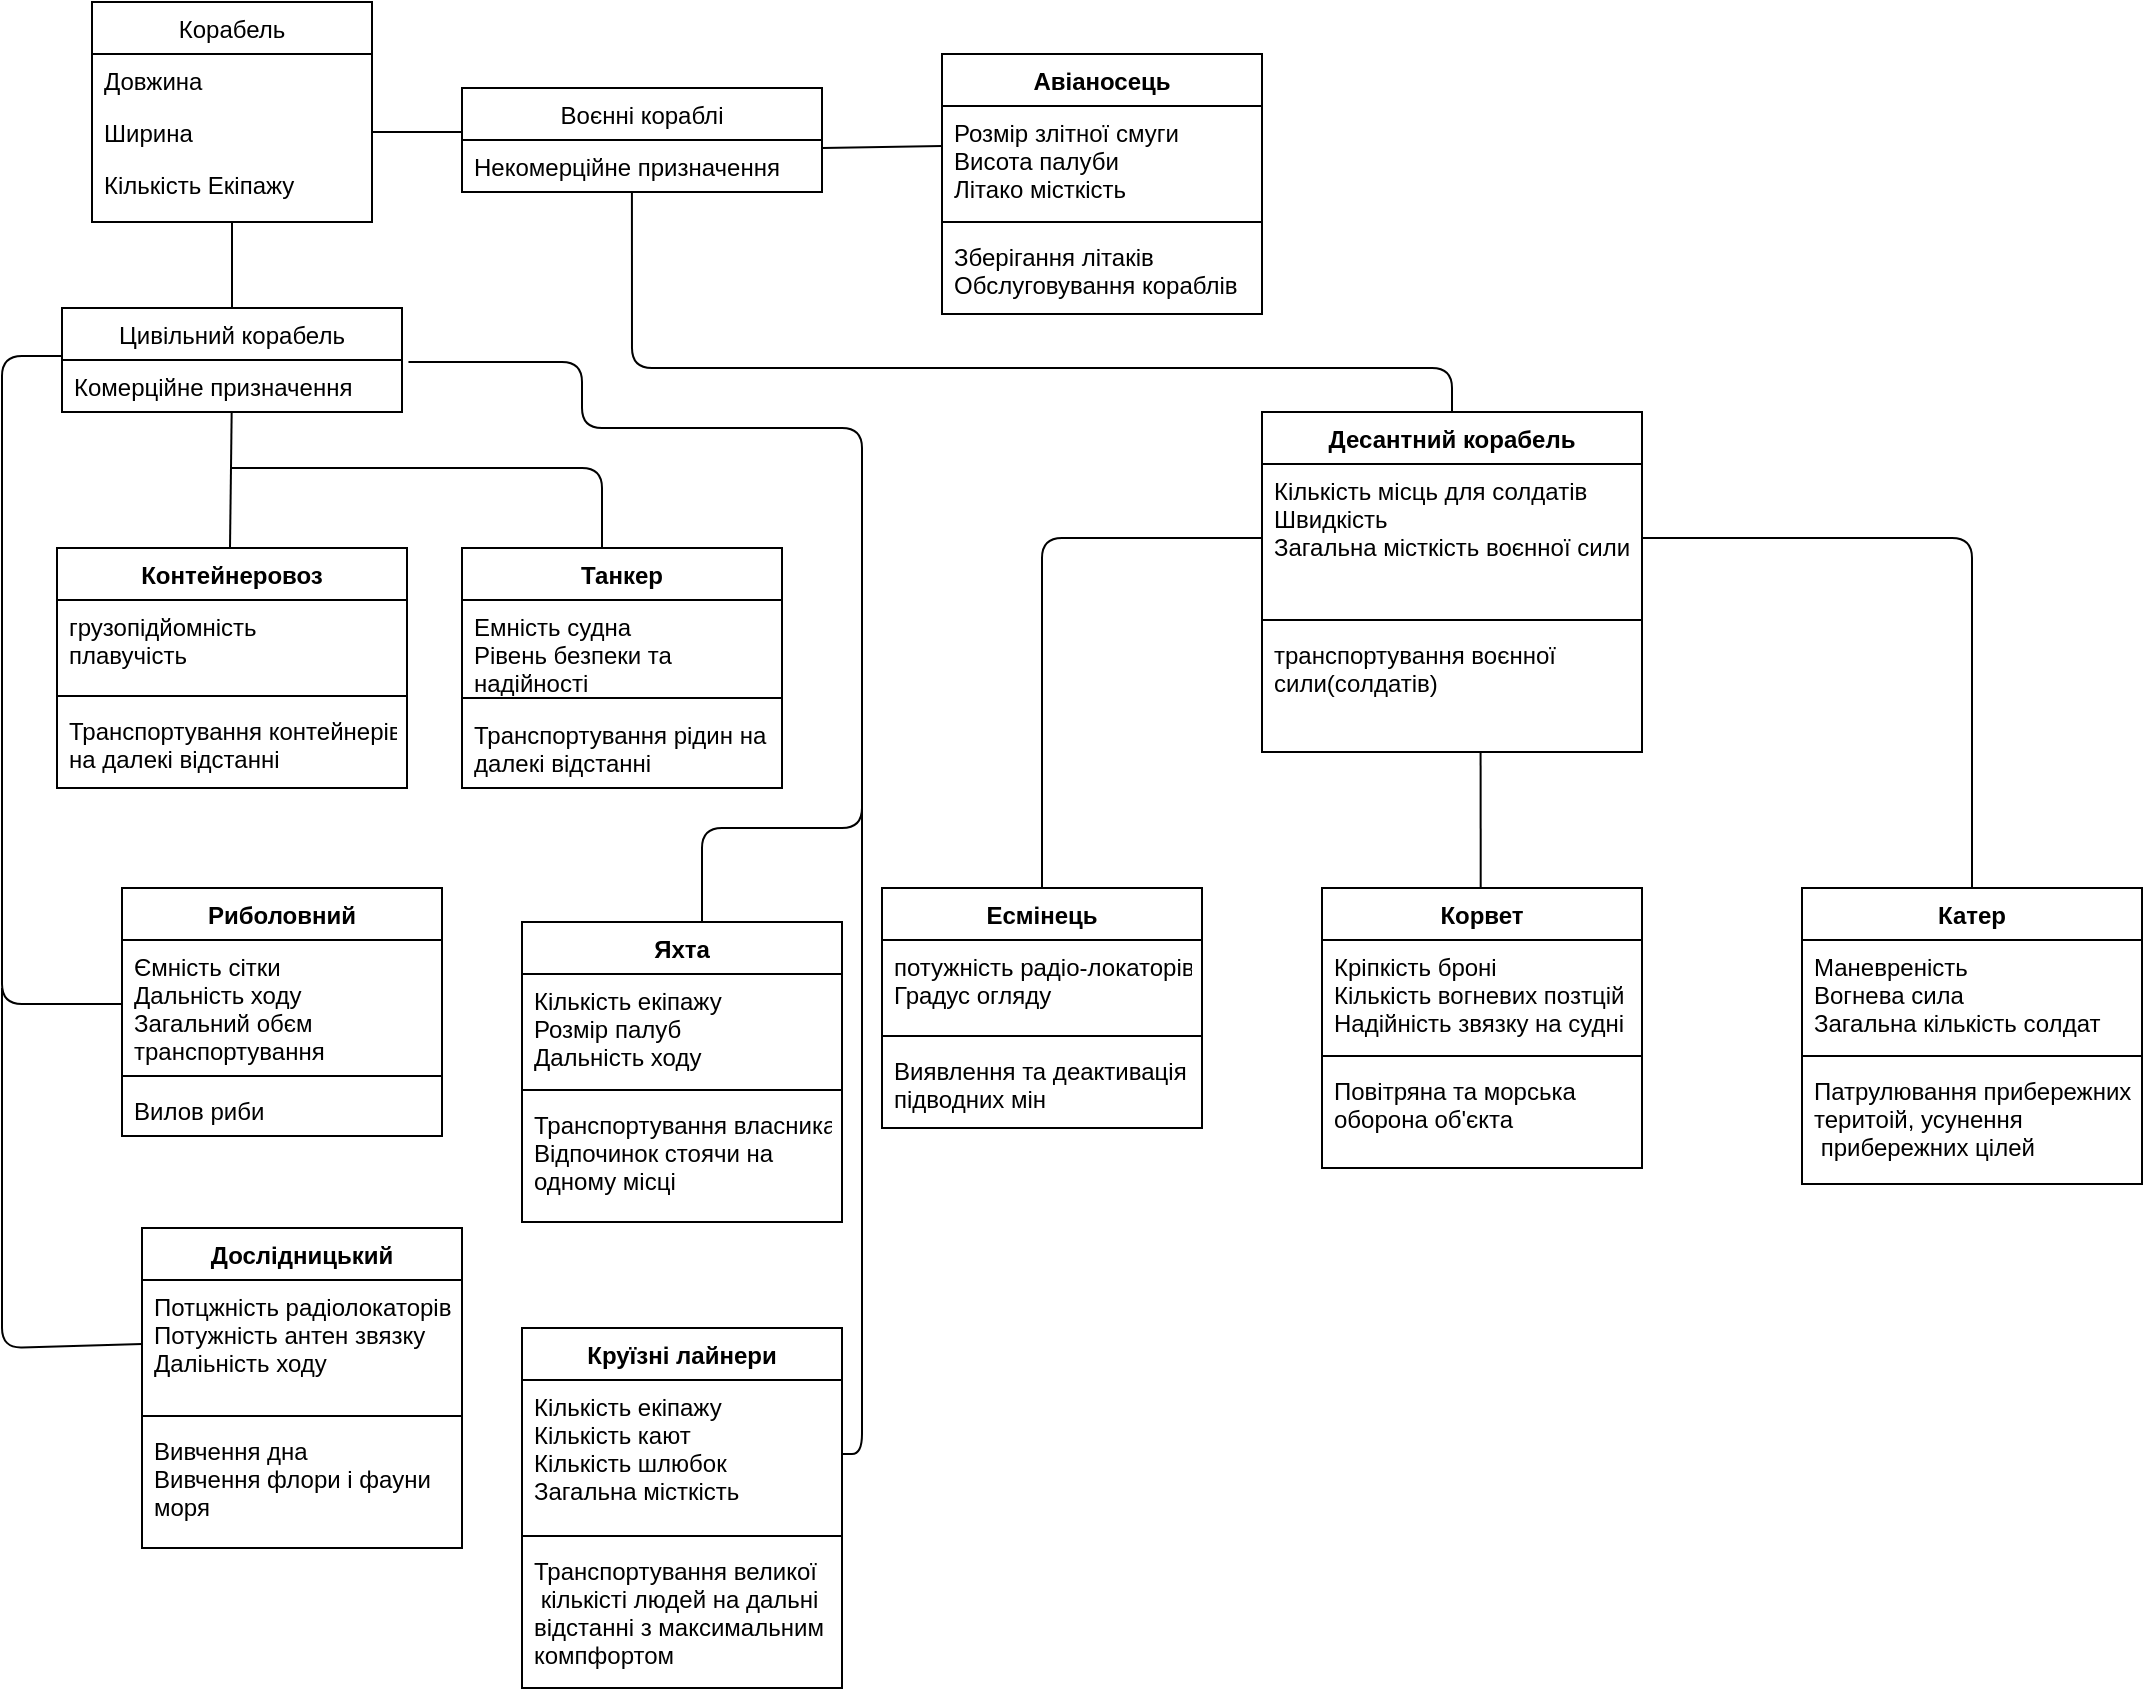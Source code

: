 <mxfile version="14.4.9" type="github">
  <diagram name="Page-1" id="c4acf3e9-155e-7222-9cf6-157b1a14988f">
    <mxGraphModel dx="1318" dy="1586" grid="1" gridSize="10" guides="1" tooltips="1" connect="1" arrows="1" fold="1" page="1" pageScale="1" pageWidth="850" pageHeight="1100" background="#ffffff" math="0" shadow="0">
      <root>
        <mxCell id="0" />
        <mxCell id="1" parent="0" />
        <mxCell id="MBrmrGQKFiDTjkyMA0DN-14" value="Корабель" style="swimlane;fontStyle=0;childLayout=stackLayout;horizontal=1;startSize=26;fillColor=none;horizontalStack=0;resizeParent=1;resizeParentMax=0;resizeLast=0;collapsible=1;marginBottom=0;" vertex="1" parent="1">
          <mxGeometry x="55" y="7" width="140" height="110" as="geometry" />
        </mxCell>
        <mxCell id="MBrmrGQKFiDTjkyMA0DN-15" value="Довжина&#xa;" style="text;strokeColor=none;fillColor=none;align=left;verticalAlign=top;spacingLeft=4;spacingRight=4;overflow=hidden;rotatable=0;points=[[0,0.5],[1,0.5]];portConstraint=eastwest;" vertex="1" parent="MBrmrGQKFiDTjkyMA0DN-14">
          <mxGeometry y="26" width="140" height="26" as="geometry" />
        </mxCell>
        <mxCell id="MBrmrGQKFiDTjkyMA0DN-16" value="Ширина" style="text;strokeColor=none;fillColor=none;align=left;verticalAlign=top;spacingLeft=4;spacingRight=4;overflow=hidden;rotatable=0;points=[[0,0.5],[1,0.5]];portConstraint=eastwest;" vertex="1" parent="MBrmrGQKFiDTjkyMA0DN-14">
          <mxGeometry y="52" width="140" height="26" as="geometry" />
        </mxCell>
        <mxCell id="MBrmrGQKFiDTjkyMA0DN-17" value="Кількість Екіпажу&#xa;" style="text;strokeColor=none;fillColor=none;align=left;verticalAlign=top;spacingLeft=4;spacingRight=4;overflow=hidden;rotatable=0;points=[[0,0.5],[1,0.5]];portConstraint=eastwest;" vertex="1" parent="MBrmrGQKFiDTjkyMA0DN-14">
          <mxGeometry y="78" width="140" height="32" as="geometry" />
        </mxCell>
        <mxCell id="MBrmrGQKFiDTjkyMA0DN-18" value="Цивільний корабель" style="swimlane;fontStyle=0;childLayout=stackLayout;horizontal=1;startSize=26;fillColor=none;horizontalStack=0;resizeParent=1;resizeParentMax=0;resizeLast=0;collapsible=1;marginBottom=0;" vertex="1" parent="1">
          <mxGeometry x="40" y="160" width="170" height="52" as="geometry" />
        </mxCell>
        <mxCell id="MBrmrGQKFiDTjkyMA0DN-19" value="Комерційне призначення" style="text;strokeColor=none;fillColor=none;align=left;verticalAlign=top;spacingLeft=4;spacingRight=4;overflow=hidden;rotatable=0;points=[[0,0.5],[1,0.5]];portConstraint=eastwest;" vertex="1" parent="MBrmrGQKFiDTjkyMA0DN-18">
          <mxGeometry y="26" width="170" height="26" as="geometry" />
        </mxCell>
        <mxCell id="MBrmrGQKFiDTjkyMA0DN-22" value="Воєнні кораблі" style="swimlane;fontStyle=0;childLayout=stackLayout;horizontal=1;startSize=26;fillColor=none;horizontalStack=0;resizeParent=1;resizeParentMax=0;resizeLast=0;collapsible=1;marginBottom=0;" vertex="1" parent="1">
          <mxGeometry x="240" y="50" width="180" height="52" as="geometry" />
        </mxCell>
        <mxCell id="MBrmrGQKFiDTjkyMA0DN-23" value="Некомерційне призначення" style="text;strokeColor=none;fillColor=none;align=left;verticalAlign=top;spacingLeft=4;spacingRight=4;overflow=hidden;rotatable=0;points=[[0,0.5],[1,0.5]];portConstraint=eastwest;" vertex="1" parent="MBrmrGQKFiDTjkyMA0DN-22">
          <mxGeometry y="26" width="180" height="26" as="geometry" />
        </mxCell>
        <mxCell id="MBrmrGQKFiDTjkyMA0DN-27" value="" style="endArrow=none;html=1;exitX=0.5;exitY=0;exitDx=0;exitDy=0;" edge="1" parent="1" source="MBrmrGQKFiDTjkyMA0DN-18" target="MBrmrGQKFiDTjkyMA0DN-17">
          <mxGeometry width="50" height="50" relative="1" as="geometry">
            <mxPoint x="280" y="380" as="sourcePoint" />
            <mxPoint x="330" y="330" as="targetPoint" />
          </mxGeometry>
        </mxCell>
        <mxCell id="MBrmrGQKFiDTjkyMA0DN-28" value="" style="endArrow=none;html=1;exitX=1;exitY=0.5;exitDx=0;exitDy=0;entryX=0;entryY=0.5;entryDx=0;entryDy=0;" edge="1" parent="1" source="MBrmrGQKFiDTjkyMA0DN-16">
          <mxGeometry width="50" height="50" relative="1" as="geometry">
            <mxPoint x="190" y="90" as="sourcePoint" />
            <mxPoint x="240" y="72.0" as="targetPoint" />
          </mxGeometry>
        </mxCell>
        <mxCell id="MBrmrGQKFiDTjkyMA0DN-33" value="" style="endArrow=none;html=1;exitX=1.002;exitY=0.152;exitDx=0;exitDy=0;exitPerimeter=0;entryX=0;entryY=0.5;entryDx=0;entryDy=0;" edge="1" parent="1" source="MBrmrGQKFiDTjkyMA0DN-23">
          <mxGeometry width="50" height="50" relative="1" as="geometry">
            <mxPoint x="420" y="110" as="sourcePoint" />
            <mxPoint x="480" y="79" as="targetPoint" />
          </mxGeometry>
        </mxCell>
        <mxCell id="MBrmrGQKFiDTjkyMA0DN-34" value="Авіаносець" style="swimlane;fontStyle=1;align=center;verticalAlign=top;childLayout=stackLayout;horizontal=1;startSize=26;horizontalStack=0;resizeParent=1;resizeParentMax=0;resizeLast=0;collapsible=1;marginBottom=0;" vertex="1" parent="1">
          <mxGeometry x="480" y="33" width="160" height="130" as="geometry" />
        </mxCell>
        <mxCell id="MBrmrGQKFiDTjkyMA0DN-35" value="Розмір злітної смуги&#xa;Висота палуби&#xa;Літако місткість" style="text;strokeColor=none;fillColor=none;align=left;verticalAlign=top;spacingLeft=4;spacingRight=4;overflow=hidden;rotatable=0;points=[[0,0.5],[1,0.5]];portConstraint=eastwest;" vertex="1" parent="MBrmrGQKFiDTjkyMA0DN-34">
          <mxGeometry y="26" width="160" height="54" as="geometry" />
        </mxCell>
        <mxCell id="MBrmrGQKFiDTjkyMA0DN-36" value="" style="line;strokeWidth=1;fillColor=none;align=left;verticalAlign=middle;spacingTop=-1;spacingLeft=3;spacingRight=3;rotatable=0;labelPosition=right;points=[];portConstraint=eastwest;" vertex="1" parent="MBrmrGQKFiDTjkyMA0DN-34">
          <mxGeometry y="80" width="160" height="8" as="geometry" />
        </mxCell>
        <mxCell id="MBrmrGQKFiDTjkyMA0DN-37" value="Зберігання літаків&#xa;Обслуговування кораблів" style="text;strokeColor=none;fillColor=none;align=left;verticalAlign=top;spacingLeft=4;spacingRight=4;overflow=hidden;rotatable=0;points=[[0,0.5],[1,0.5]];portConstraint=eastwest;" vertex="1" parent="MBrmrGQKFiDTjkyMA0DN-34">
          <mxGeometry y="88" width="160" height="42" as="geometry" />
        </mxCell>
        <mxCell id="MBrmrGQKFiDTjkyMA0DN-38" value="Десантний корабель" style="swimlane;fontStyle=1;align=center;verticalAlign=top;childLayout=stackLayout;horizontal=1;startSize=26;horizontalStack=0;resizeParent=1;resizeParentMax=0;resizeLast=0;collapsible=1;marginBottom=0;" vertex="1" parent="1">
          <mxGeometry x="640" y="212" width="190" height="170" as="geometry" />
        </mxCell>
        <mxCell id="MBrmrGQKFiDTjkyMA0DN-39" value="Кількість місць для солдатів&#xa;Швидкість&#xa;Загальна місткість воєнної сили" style="text;strokeColor=none;fillColor=none;align=left;verticalAlign=top;spacingLeft=4;spacingRight=4;overflow=hidden;rotatable=0;points=[[0,0.5],[1,0.5]];portConstraint=eastwest;" vertex="1" parent="MBrmrGQKFiDTjkyMA0DN-38">
          <mxGeometry y="26" width="190" height="74" as="geometry" />
        </mxCell>
        <mxCell id="MBrmrGQKFiDTjkyMA0DN-40" value="" style="line;strokeWidth=1;fillColor=none;align=left;verticalAlign=middle;spacingTop=-1;spacingLeft=3;spacingRight=3;rotatable=0;labelPosition=right;points=[];portConstraint=eastwest;" vertex="1" parent="MBrmrGQKFiDTjkyMA0DN-38">
          <mxGeometry y="100" width="190" height="8" as="geometry" />
        </mxCell>
        <mxCell id="MBrmrGQKFiDTjkyMA0DN-41" value="транспортування воєнної &#xa;сили(солдатів)" style="text;strokeColor=none;fillColor=none;align=left;verticalAlign=top;spacingLeft=4;spacingRight=4;overflow=hidden;rotatable=0;points=[[0,0.5],[1,0.5]];portConstraint=eastwest;" vertex="1" parent="MBrmrGQKFiDTjkyMA0DN-38">
          <mxGeometry y="108" width="190" height="62" as="geometry" />
        </mxCell>
        <mxCell id="MBrmrGQKFiDTjkyMA0DN-43" value="" style="endArrow=none;html=1;exitX=0.5;exitY=0;exitDx=0;exitDy=0;entryX=0.472;entryY=1.011;entryDx=0;entryDy=0;entryPerimeter=0;" edge="1" parent="1" source="MBrmrGQKFiDTjkyMA0DN-38" target="MBrmrGQKFiDTjkyMA0DN-23">
          <mxGeometry width="50" height="50" relative="1" as="geometry">
            <mxPoint x="490" y="220" as="sourcePoint" />
            <mxPoint x="329" y="107" as="targetPoint" />
            <Array as="points">
              <mxPoint x="735" y="190" />
              <mxPoint x="325" y="190" />
            </Array>
          </mxGeometry>
        </mxCell>
        <mxCell id="MBrmrGQKFiDTjkyMA0DN-48" value="Есмінець" style="swimlane;fontStyle=1;align=center;verticalAlign=top;childLayout=stackLayout;horizontal=1;startSize=26;horizontalStack=0;resizeParent=1;resizeParentMax=0;resizeLast=0;collapsible=1;marginBottom=0;" vertex="1" parent="1">
          <mxGeometry x="450" y="450" width="160" height="120" as="geometry" />
        </mxCell>
        <mxCell id="MBrmrGQKFiDTjkyMA0DN-49" value="потужність радіо-локаторів&#xa;Градус огляду" style="text;strokeColor=none;fillColor=none;align=left;verticalAlign=top;spacingLeft=4;spacingRight=4;overflow=hidden;rotatable=0;points=[[0,0.5],[1,0.5]];portConstraint=eastwest;" vertex="1" parent="MBrmrGQKFiDTjkyMA0DN-48">
          <mxGeometry y="26" width="160" height="44" as="geometry" />
        </mxCell>
        <mxCell id="MBrmrGQKFiDTjkyMA0DN-50" value="" style="line;strokeWidth=1;fillColor=none;align=left;verticalAlign=middle;spacingTop=-1;spacingLeft=3;spacingRight=3;rotatable=0;labelPosition=right;points=[];portConstraint=eastwest;" vertex="1" parent="MBrmrGQKFiDTjkyMA0DN-48">
          <mxGeometry y="70" width="160" height="8" as="geometry" />
        </mxCell>
        <mxCell id="MBrmrGQKFiDTjkyMA0DN-51" value="Виявлення та деактивація &#xa;підводних мін" style="text;strokeColor=none;fillColor=none;align=left;verticalAlign=top;spacingLeft=4;spacingRight=4;overflow=hidden;rotatable=0;points=[[0,0.5],[1,0.5]];portConstraint=eastwest;" vertex="1" parent="MBrmrGQKFiDTjkyMA0DN-48">
          <mxGeometry y="78" width="160" height="42" as="geometry" />
        </mxCell>
        <mxCell id="MBrmrGQKFiDTjkyMA0DN-52" value="" style="endArrow=none;html=1;exitX=0.5;exitY=0;exitDx=0;exitDy=0;entryX=0;entryY=0.5;entryDx=0;entryDy=0;" edge="1" parent="1" source="MBrmrGQKFiDTjkyMA0DN-48" target="MBrmrGQKFiDTjkyMA0DN-39">
          <mxGeometry width="50" height="50" relative="1" as="geometry">
            <mxPoint x="290" y="420" as="sourcePoint" />
            <mxPoint x="340" y="370" as="targetPoint" />
            <Array as="points">
              <mxPoint x="530" y="275" />
            </Array>
          </mxGeometry>
        </mxCell>
        <mxCell id="MBrmrGQKFiDTjkyMA0DN-53" value="" style="endArrow=none;html=1;exitX=0.496;exitY=0;exitDx=0;exitDy=0;exitPerimeter=0;" edge="1" parent="1" source="MBrmrGQKFiDTjkyMA0DN-54">
          <mxGeometry width="50" height="50" relative="1" as="geometry">
            <mxPoint x="749.29" y="442" as="sourcePoint" />
            <mxPoint x="749.29" y="382" as="targetPoint" />
          </mxGeometry>
        </mxCell>
        <mxCell id="MBrmrGQKFiDTjkyMA0DN-54" value="Корвет" style="swimlane;fontStyle=1;align=center;verticalAlign=top;childLayout=stackLayout;horizontal=1;startSize=26;horizontalStack=0;resizeParent=1;resizeParentMax=0;resizeLast=0;collapsible=1;marginBottom=0;" vertex="1" parent="1">
          <mxGeometry x="670" y="450" width="160" height="140" as="geometry" />
        </mxCell>
        <mxCell id="MBrmrGQKFiDTjkyMA0DN-55" value="Кріпкість броні&#xa;Кількість вогневих позтцій&#xa;Надійність звязку на судні" style="text;strokeColor=none;fillColor=none;align=left;verticalAlign=top;spacingLeft=4;spacingRight=4;overflow=hidden;rotatable=0;points=[[0,0.5],[1,0.5]];portConstraint=eastwest;" vertex="1" parent="MBrmrGQKFiDTjkyMA0DN-54">
          <mxGeometry y="26" width="160" height="54" as="geometry" />
        </mxCell>
        <mxCell id="MBrmrGQKFiDTjkyMA0DN-56" value="" style="line;strokeWidth=1;fillColor=none;align=left;verticalAlign=middle;spacingTop=-1;spacingLeft=3;spacingRight=3;rotatable=0;labelPosition=right;points=[];portConstraint=eastwest;" vertex="1" parent="MBrmrGQKFiDTjkyMA0DN-54">
          <mxGeometry y="80" width="160" height="8" as="geometry" />
        </mxCell>
        <mxCell id="MBrmrGQKFiDTjkyMA0DN-57" value="Повітряна та морська&#xa;оборона об&#39;єкта" style="text;strokeColor=none;fillColor=none;align=left;verticalAlign=top;spacingLeft=4;spacingRight=4;overflow=hidden;rotatable=0;points=[[0,0.5],[1,0.5]];portConstraint=eastwest;" vertex="1" parent="MBrmrGQKFiDTjkyMA0DN-54">
          <mxGeometry y="88" width="160" height="52" as="geometry" />
        </mxCell>
        <mxCell id="MBrmrGQKFiDTjkyMA0DN-58" value="" style="endArrow=none;html=1;exitX=1;exitY=0.5;exitDx=0;exitDy=0;entryX=0.5;entryY=0;entryDx=0;entryDy=0;" edge="1" parent="1" source="MBrmrGQKFiDTjkyMA0DN-39" target="MBrmrGQKFiDTjkyMA0DN-59">
          <mxGeometry width="50" height="50" relative="1" as="geometry">
            <mxPoint x="650" y="320" as="sourcePoint" />
            <mxPoint x="770" y="460" as="targetPoint" />
            <Array as="points">
              <mxPoint x="995" y="275" />
            </Array>
          </mxGeometry>
        </mxCell>
        <mxCell id="MBrmrGQKFiDTjkyMA0DN-59" value="Катер" style="swimlane;fontStyle=1;align=center;verticalAlign=top;childLayout=stackLayout;horizontal=1;startSize=26;horizontalStack=0;resizeParent=1;resizeParentMax=0;resizeLast=0;collapsible=1;marginBottom=0;" vertex="1" parent="1">
          <mxGeometry x="910" y="450" width="170" height="148" as="geometry" />
        </mxCell>
        <mxCell id="MBrmrGQKFiDTjkyMA0DN-60" value="Маневреність&#xa;Вогнева сила&#xa;Загальна кількість солдат" style="text;strokeColor=none;fillColor=none;align=left;verticalAlign=top;spacingLeft=4;spacingRight=4;overflow=hidden;rotatable=0;points=[[0,0.5],[1,0.5]];portConstraint=eastwest;" vertex="1" parent="MBrmrGQKFiDTjkyMA0DN-59">
          <mxGeometry y="26" width="170" height="54" as="geometry" />
        </mxCell>
        <mxCell id="MBrmrGQKFiDTjkyMA0DN-61" value="" style="line;strokeWidth=1;fillColor=none;align=left;verticalAlign=middle;spacingTop=-1;spacingLeft=3;spacingRight=3;rotatable=0;labelPosition=right;points=[];portConstraint=eastwest;" vertex="1" parent="MBrmrGQKFiDTjkyMA0DN-59">
          <mxGeometry y="80" width="170" height="8" as="geometry" />
        </mxCell>
        <mxCell id="MBrmrGQKFiDTjkyMA0DN-62" value="Патрулювання прибережних &#xa;теритоій, усунення&#xa; прибережних цілей&#xa;" style="text;strokeColor=none;fillColor=none;align=left;verticalAlign=top;spacingLeft=4;spacingRight=4;overflow=hidden;rotatable=0;points=[[0,0.5],[1,0.5]];portConstraint=eastwest;" vertex="1" parent="MBrmrGQKFiDTjkyMA0DN-59">
          <mxGeometry y="88" width="170" height="60" as="geometry" />
        </mxCell>
        <mxCell id="MBrmrGQKFiDTjkyMA0DN-63" value="Контейнеровоз" style="swimlane;fontStyle=1;align=center;verticalAlign=top;childLayout=stackLayout;horizontal=1;startSize=26;horizontalStack=0;resizeParent=1;resizeParentMax=0;resizeLast=0;collapsible=1;marginBottom=0;" vertex="1" parent="1">
          <mxGeometry x="37.5" y="280" width="175" height="120" as="geometry" />
        </mxCell>
        <mxCell id="MBrmrGQKFiDTjkyMA0DN-64" value="грузопідйомність&#xa;плавучість" style="text;strokeColor=none;fillColor=none;align=left;verticalAlign=top;spacingLeft=4;spacingRight=4;overflow=hidden;rotatable=0;points=[[0,0.5],[1,0.5]];portConstraint=eastwest;" vertex="1" parent="MBrmrGQKFiDTjkyMA0DN-63">
          <mxGeometry y="26" width="175" height="44" as="geometry" />
        </mxCell>
        <mxCell id="MBrmrGQKFiDTjkyMA0DN-65" value="" style="line;strokeWidth=1;fillColor=none;align=left;verticalAlign=middle;spacingTop=-1;spacingLeft=3;spacingRight=3;rotatable=0;labelPosition=right;points=[];portConstraint=eastwest;" vertex="1" parent="MBrmrGQKFiDTjkyMA0DN-63">
          <mxGeometry y="70" width="175" height="8" as="geometry" />
        </mxCell>
        <mxCell id="MBrmrGQKFiDTjkyMA0DN-66" value="Транспортування контейнерів &#xa;на далекі відстанні" style="text;strokeColor=none;fillColor=none;align=left;verticalAlign=top;spacingLeft=4;spacingRight=4;overflow=hidden;rotatable=0;points=[[0,0.5],[1,0.5]];portConstraint=eastwest;" vertex="1" parent="MBrmrGQKFiDTjkyMA0DN-63">
          <mxGeometry y="78" width="175" height="42" as="geometry" />
        </mxCell>
        <mxCell id="MBrmrGQKFiDTjkyMA0DN-67" value="" style="endArrow=none;html=1;" edge="1" parent="1" target="MBrmrGQKFiDTjkyMA0DN-19">
          <mxGeometry width="50" height="50" relative="1" as="geometry">
            <mxPoint x="124" y="280" as="sourcePoint" />
            <mxPoint x="150" y="220" as="targetPoint" />
          </mxGeometry>
        </mxCell>
        <mxCell id="MBrmrGQKFiDTjkyMA0DN-68" value="" style="endArrow=none;html=1;" edge="1" parent="1">
          <mxGeometry width="50" height="50" relative="1" as="geometry">
            <mxPoint x="125" y="240" as="sourcePoint" />
            <mxPoint x="310" y="280" as="targetPoint" />
            <Array as="points">
              <mxPoint x="310" y="240" />
            </Array>
          </mxGeometry>
        </mxCell>
        <mxCell id="MBrmrGQKFiDTjkyMA0DN-69" value="Танкер" style="swimlane;fontStyle=1;align=center;verticalAlign=top;childLayout=stackLayout;horizontal=1;startSize=26;horizontalStack=0;resizeParent=1;resizeParentMax=0;resizeLast=0;collapsible=1;marginBottom=0;" vertex="1" parent="1">
          <mxGeometry x="240" y="280" width="160" height="120" as="geometry" />
        </mxCell>
        <mxCell id="MBrmrGQKFiDTjkyMA0DN-70" value="Емність судна&#xa;Рівень безпеки та &#xa;надійності" style="text;strokeColor=none;fillColor=none;align=left;verticalAlign=top;spacingLeft=4;spacingRight=4;overflow=hidden;rotatable=0;points=[[0,0.5],[1,0.5]];portConstraint=eastwest;" vertex="1" parent="MBrmrGQKFiDTjkyMA0DN-69">
          <mxGeometry y="26" width="160" height="44" as="geometry" />
        </mxCell>
        <mxCell id="MBrmrGQKFiDTjkyMA0DN-71" value="" style="line;strokeWidth=1;fillColor=none;align=left;verticalAlign=middle;spacingTop=-1;spacingLeft=3;spacingRight=3;rotatable=0;labelPosition=right;points=[];portConstraint=eastwest;" vertex="1" parent="MBrmrGQKFiDTjkyMA0DN-69">
          <mxGeometry y="70" width="160" height="10" as="geometry" />
        </mxCell>
        <mxCell id="MBrmrGQKFiDTjkyMA0DN-72" value="Транспортування рідин на&#xa;далекі відстанні" style="text;strokeColor=none;fillColor=none;align=left;verticalAlign=top;spacingLeft=4;spacingRight=4;overflow=hidden;rotatable=0;points=[[0,0.5],[1,0.5]];portConstraint=eastwest;" vertex="1" parent="MBrmrGQKFiDTjkyMA0DN-69">
          <mxGeometry y="80" width="160" height="40" as="geometry" />
        </mxCell>
        <mxCell id="MBrmrGQKFiDTjkyMA0DN-73" value="" style="endArrow=none;html=1;exitX=0;exitY=0.5;exitDx=0;exitDy=0;" edge="1" parent="1" source="MBrmrGQKFiDTjkyMA0DN-78">
          <mxGeometry width="50" height="50" relative="1" as="geometry">
            <mxPoint x="80" y="490" as="sourcePoint" />
            <mxPoint x="40" y="184" as="targetPoint" />
            <Array as="points">
              <mxPoint x="10" y="508" />
              <mxPoint x="10" y="184" />
            </Array>
          </mxGeometry>
        </mxCell>
        <mxCell id="MBrmrGQKFiDTjkyMA0DN-74" value="Риболовний" style="swimlane;fontStyle=1;align=center;verticalAlign=top;childLayout=stackLayout;horizontal=1;startSize=26;horizontalStack=0;resizeParent=1;resizeParentMax=0;resizeLast=0;collapsible=1;marginBottom=0;" vertex="1" parent="1">
          <mxGeometry x="70" y="450" width="160" height="124" as="geometry" />
        </mxCell>
        <mxCell id="MBrmrGQKFiDTjkyMA0DN-78" value="Ємність сітки&#xa;Дальність ходу&#xa;Загальний обєм&#xa;транспортування" style="text;strokeColor=none;fillColor=none;align=left;verticalAlign=top;spacingLeft=4;spacingRight=4;overflow=hidden;rotatable=0;points=[[0,0.5],[1,0.5]];portConstraint=eastwest;" vertex="1" parent="MBrmrGQKFiDTjkyMA0DN-74">
          <mxGeometry y="26" width="160" height="64" as="geometry" />
        </mxCell>
        <mxCell id="MBrmrGQKFiDTjkyMA0DN-76" value="" style="line;strokeWidth=1;fillColor=none;align=left;verticalAlign=middle;spacingTop=-1;spacingLeft=3;spacingRight=3;rotatable=0;labelPosition=right;points=[];portConstraint=eastwest;" vertex="1" parent="MBrmrGQKFiDTjkyMA0DN-74">
          <mxGeometry y="90" width="160" height="8" as="geometry" />
        </mxCell>
        <mxCell id="MBrmrGQKFiDTjkyMA0DN-77" value="Вилов риби" style="text;strokeColor=none;fillColor=none;align=left;verticalAlign=top;spacingLeft=4;spacingRight=4;overflow=hidden;rotatable=0;points=[[0,0.5],[1,0.5]];portConstraint=eastwest;" vertex="1" parent="MBrmrGQKFiDTjkyMA0DN-74">
          <mxGeometry y="98" width="160" height="26" as="geometry" />
        </mxCell>
        <mxCell id="MBrmrGQKFiDTjkyMA0DN-79" value="" style="endArrow=none;html=1;exitX=0;exitY=0.5;exitDx=0;exitDy=0;" edge="1" parent="1" source="MBrmrGQKFiDTjkyMA0DN-81">
          <mxGeometry width="50" height="50" relative="1" as="geometry">
            <mxPoint x="60" y="718" as="sourcePoint" />
            <mxPoint x="10" y="500" as="targetPoint" />
            <Array as="points">
              <mxPoint x="10" y="680" />
            </Array>
          </mxGeometry>
        </mxCell>
        <mxCell id="MBrmrGQKFiDTjkyMA0DN-80" value="Дослідницький" style="swimlane;fontStyle=1;align=center;verticalAlign=top;childLayout=stackLayout;horizontal=1;startSize=26;horizontalStack=0;resizeParent=1;resizeParentMax=0;resizeLast=0;collapsible=1;marginBottom=0;" vertex="1" parent="1">
          <mxGeometry x="80" y="620" width="160" height="160" as="geometry" />
        </mxCell>
        <mxCell id="MBrmrGQKFiDTjkyMA0DN-81" value="Потцжність радіолокаторів&#xa;Потужність антен звязку &#xa;Даліьність ходу" style="text;strokeColor=none;fillColor=none;align=left;verticalAlign=top;spacingLeft=4;spacingRight=4;overflow=hidden;rotatable=0;points=[[0,0.5],[1,0.5]];portConstraint=eastwest;" vertex="1" parent="MBrmrGQKFiDTjkyMA0DN-80">
          <mxGeometry y="26" width="160" height="64" as="geometry" />
        </mxCell>
        <mxCell id="MBrmrGQKFiDTjkyMA0DN-82" value="" style="line;strokeWidth=1;fillColor=none;align=left;verticalAlign=middle;spacingTop=-1;spacingLeft=3;spacingRight=3;rotatable=0;labelPosition=right;points=[];portConstraint=eastwest;" vertex="1" parent="MBrmrGQKFiDTjkyMA0DN-80">
          <mxGeometry y="90" width="160" height="8" as="geometry" />
        </mxCell>
        <mxCell id="MBrmrGQKFiDTjkyMA0DN-83" value="Вивчення дна&#xa;Вивчення флори і фауни &#xa;моря" style="text;strokeColor=none;fillColor=none;align=left;verticalAlign=top;spacingLeft=4;spacingRight=4;overflow=hidden;rotatable=0;points=[[0,0.5],[1,0.5]];portConstraint=eastwest;" vertex="1" parent="MBrmrGQKFiDTjkyMA0DN-80">
          <mxGeometry y="98" width="160" height="62" as="geometry" />
        </mxCell>
        <mxCell id="MBrmrGQKFiDTjkyMA0DN-84" value="" style="endArrow=none;html=1;exitX=1.019;exitY=0.038;exitDx=0;exitDy=0;exitPerimeter=0;" edge="1" parent="1" source="MBrmrGQKFiDTjkyMA0DN-19">
          <mxGeometry width="50" height="50" relative="1" as="geometry">
            <mxPoint x="210" y="210" as="sourcePoint" />
            <mxPoint x="360" y="470" as="targetPoint" />
            <Array as="points">
              <mxPoint x="300" y="187" />
              <mxPoint x="300" y="220" />
              <mxPoint x="440" y="220" />
              <mxPoint x="440" y="420" />
              <mxPoint x="360" y="420" />
            </Array>
          </mxGeometry>
        </mxCell>
        <mxCell id="MBrmrGQKFiDTjkyMA0DN-85" value="Яхта" style="swimlane;fontStyle=1;align=center;verticalAlign=top;childLayout=stackLayout;horizontal=1;startSize=26;horizontalStack=0;resizeParent=1;resizeParentMax=0;resizeLast=0;collapsible=1;marginBottom=0;" vertex="1" parent="1">
          <mxGeometry x="270" y="467" width="160" height="150" as="geometry" />
        </mxCell>
        <mxCell id="MBrmrGQKFiDTjkyMA0DN-86" value="Кількість екіпажу&#xa;Розмір палуб&#xa;Дальність ходу" style="text;strokeColor=none;fillColor=none;align=left;verticalAlign=top;spacingLeft=4;spacingRight=4;overflow=hidden;rotatable=0;points=[[0,0.5],[1,0.5]];portConstraint=eastwest;" vertex="1" parent="MBrmrGQKFiDTjkyMA0DN-85">
          <mxGeometry y="26" width="160" height="54" as="geometry" />
        </mxCell>
        <mxCell id="MBrmrGQKFiDTjkyMA0DN-87" value="" style="line;strokeWidth=1;fillColor=none;align=left;verticalAlign=middle;spacingTop=-1;spacingLeft=3;spacingRight=3;rotatable=0;labelPosition=right;points=[];portConstraint=eastwest;" vertex="1" parent="MBrmrGQKFiDTjkyMA0DN-85">
          <mxGeometry y="80" width="160" height="8" as="geometry" />
        </mxCell>
        <mxCell id="MBrmrGQKFiDTjkyMA0DN-88" value="Транспортування власника&#xa;Відпочинок стоячи на &#xa;одному місці" style="text;strokeColor=none;fillColor=none;align=left;verticalAlign=top;spacingLeft=4;spacingRight=4;overflow=hidden;rotatable=0;points=[[0,0.5],[1,0.5]];portConstraint=eastwest;" vertex="1" parent="MBrmrGQKFiDTjkyMA0DN-85">
          <mxGeometry y="88" width="160" height="62" as="geometry" />
        </mxCell>
        <mxCell id="MBrmrGQKFiDTjkyMA0DN-89" value="" style="endArrow=none;html=1;exitX=1;exitY=0.5;exitDx=0;exitDy=0;" edge="1" parent="1" source="MBrmrGQKFiDTjkyMA0DN-91">
          <mxGeometry width="50" height="50" relative="1" as="geometry">
            <mxPoint x="440" y="750" as="sourcePoint" />
            <mxPoint x="440" y="410" as="targetPoint" />
            <Array as="points">
              <mxPoint x="440" y="733" />
            </Array>
          </mxGeometry>
        </mxCell>
        <mxCell id="MBrmrGQKFiDTjkyMA0DN-90" value="Круїзні лайнери" style="swimlane;fontStyle=1;align=center;verticalAlign=top;childLayout=stackLayout;horizontal=1;startSize=26;horizontalStack=0;resizeParent=1;resizeParentMax=0;resizeLast=0;collapsible=1;marginBottom=0;" vertex="1" parent="1">
          <mxGeometry x="270" y="670" width="160" height="180" as="geometry" />
        </mxCell>
        <mxCell id="MBrmrGQKFiDTjkyMA0DN-91" value="Кількість екіпажу&#xa;Кількість кают&#xa;Кількість шлюбок&#xa;Загальна місткість" style="text;strokeColor=none;fillColor=none;align=left;verticalAlign=top;spacingLeft=4;spacingRight=4;overflow=hidden;rotatable=0;points=[[0,0.5],[1,0.5]];portConstraint=eastwest;" vertex="1" parent="MBrmrGQKFiDTjkyMA0DN-90">
          <mxGeometry y="26" width="160" height="74" as="geometry" />
        </mxCell>
        <mxCell id="MBrmrGQKFiDTjkyMA0DN-92" value="" style="line;strokeWidth=1;fillColor=none;align=left;verticalAlign=middle;spacingTop=-1;spacingLeft=3;spacingRight=3;rotatable=0;labelPosition=right;points=[];portConstraint=eastwest;" vertex="1" parent="MBrmrGQKFiDTjkyMA0DN-90">
          <mxGeometry y="100" width="160" height="8" as="geometry" />
        </mxCell>
        <mxCell id="MBrmrGQKFiDTjkyMA0DN-93" value="Транспортування великої&#xa; кількісті людей на дальні &#xa;відстанні з максимальним &#xa;компфортом" style="text;strokeColor=none;fillColor=none;align=left;verticalAlign=top;spacingLeft=4;spacingRight=4;overflow=hidden;rotatable=0;points=[[0,0.5],[1,0.5]];portConstraint=eastwest;" vertex="1" parent="MBrmrGQKFiDTjkyMA0DN-90">
          <mxGeometry y="108" width="160" height="72" as="geometry" />
        </mxCell>
      </root>
    </mxGraphModel>
  </diagram>
</mxfile>

